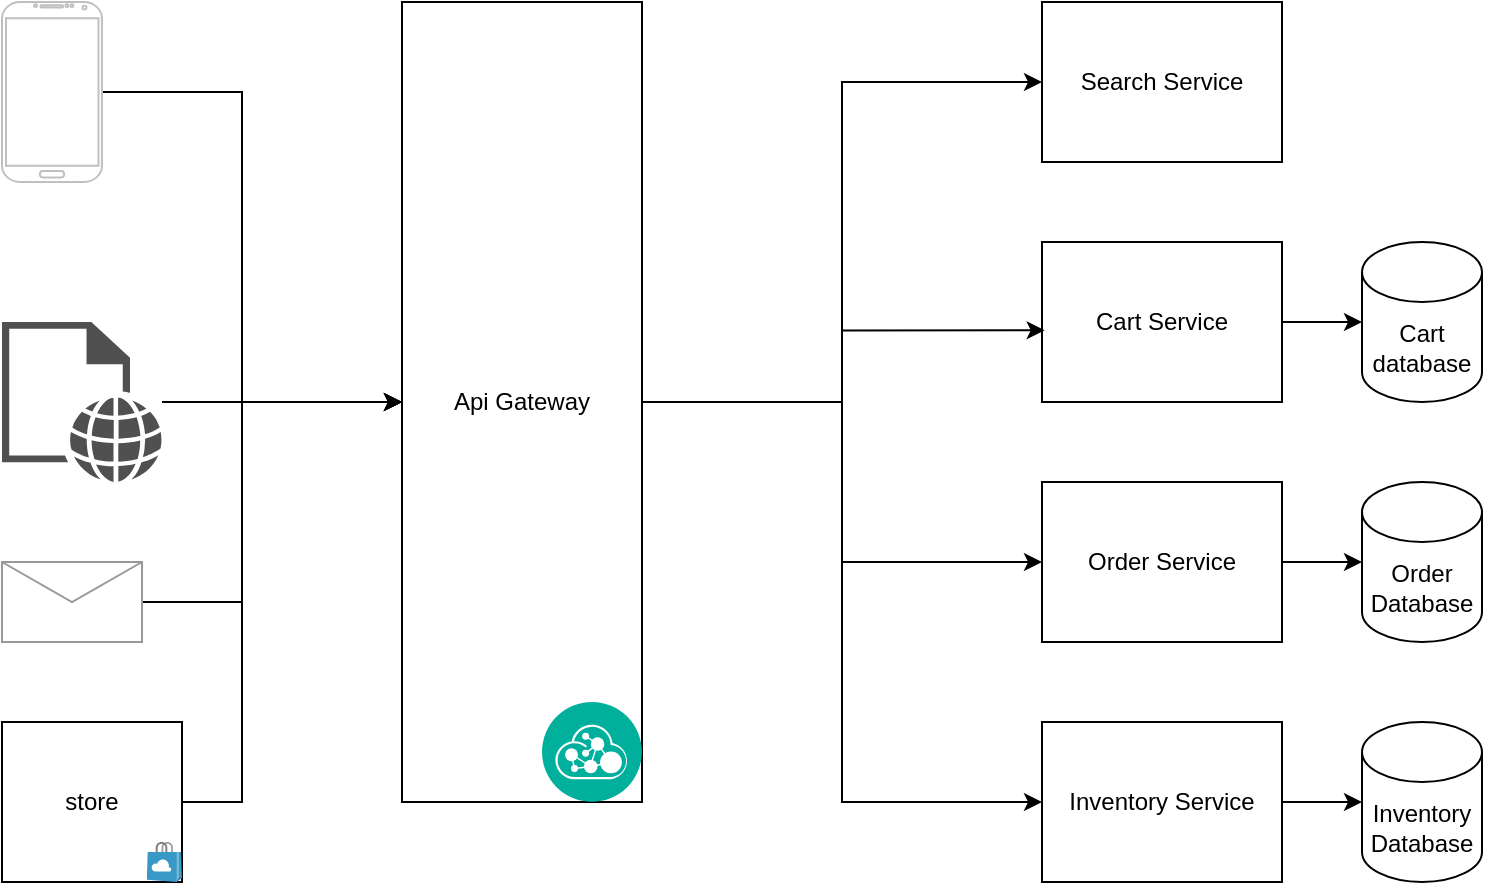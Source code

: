 <mxfile version="20.8.11"><diagram id="CQg-wOxo9z8m4y8fscg-" name="Page-1"><mxGraphModel dx="957" dy="453" grid="1" gridSize="10" guides="1" tooltips="1" connect="1" arrows="1" fold="1" page="1" pageScale="1" pageWidth="850" pageHeight="1100" math="0" shadow="0"><root><mxCell id="0"/><mxCell id="1" parent="0"/><mxCell id="PVXhRWR4k4kDQLP34nY1-30" value="" style="edgeStyle=orthogonalEdgeStyle;rounded=0;orthogonalLoop=1;jettySize=auto;html=1;" edge="1" parent="1" source="PVXhRWR4k4kDQLP34nY1-14" target="PVXhRWR4k4kDQLP34nY1-5"><mxGeometry relative="1" as="geometry"><Array as="points"><mxPoint x="160" y="85"/><mxPoint x="160" y="240"/></Array></mxGeometry></mxCell><UserObject label="" link="https://github.com/Klauswk/microservice-playgroundtree/main/android-app" id="PVXhRWR4k4kDQLP34nY1-14"><mxCell style="verticalLabelPosition=bottom;verticalAlign=top;html=1;shadow=0;dashed=0;strokeWidth=1;shape=mxgraph.android.phone2;strokeColor=#c0c0c0;" vertex="1" parent="1"><mxGeometry x="40" y="40" width="50" height="90" as="geometry"/></mxCell></UserObject><mxCell id="PVXhRWR4k4kDQLP34nY1-31" value="" style="edgeStyle=orthogonalEdgeStyle;rounded=0;orthogonalLoop=1;jettySize=auto;html=1;" edge="1" parent="1" source="PVXhRWR4k4kDQLP34nY1-22" target="PVXhRWR4k4kDQLP34nY1-5"><mxGeometry relative="1" as="geometry"/></mxCell><UserObject label="" link="https://github.com/Klauswk/microservice-playgroundtree/main/web-interface" id="PVXhRWR4k4kDQLP34nY1-22"><mxCell style="sketch=0;pointerEvents=1;shadow=0;dashed=0;html=1;strokeColor=none;fillColor=#505050;labelPosition=center;verticalLabelPosition=bottom;verticalAlign=top;outlineConnect=0;align=center;shape=mxgraph.office.concepts.web_page;" vertex="1" parent="1"><mxGeometry x="40" y="200" width="80" height="80" as="geometry"/></mxCell></UserObject><mxCell id="PVXhRWR4k4kDQLP34nY1-34" style="edgeStyle=orthogonalEdgeStyle;rounded=0;orthogonalLoop=1;jettySize=auto;html=1;entryX=0;entryY=0.5;entryDx=0;entryDy=0;" edge="1" parent="1" source="PVXhRWR4k4kDQLP34nY1-23" target="PVXhRWR4k4kDQLP34nY1-5"><mxGeometry relative="1" as="geometry"><Array as="points"><mxPoint x="160" y="340"/><mxPoint x="160" y="240"/></Array></mxGeometry></mxCell><mxCell id="PVXhRWR4k4kDQLP34nY1-23" value="" style="verticalLabelPosition=bottom;shadow=0;dashed=0;align=center;html=1;verticalAlign=top;strokeWidth=1;shape=mxgraph.mockup.misc.mail2;strokeColor=#999999;" vertex="1" parent="1"><mxGeometry x="40" y="320" width="70" height="40" as="geometry"/></mxCell><mxCell id="PVXhRWR4k4kDQLP34nY1-25" value="" style="group" vertex="1" connectable="0" parent="1"><mxGeometry x="40" y="400" width="90" height="80" as="geometry"/></mxCell><mxCell id="PVXhRWR4k4kDQLP34nY1-4" value="store" style="rounded=0;whiteSpace=wrap;html=1;" vertex="1" parent="PVXhRWR4k4kDQLP34nY1-25"><mxGeometry width="90" height="80" as="geometry"/></mxCell><mxCell id="PVXhRWR4k4kDQLP34nY1-24" value="" style="sketch=0;aspect=fixed;html=1;points=[];align=center;image;fontSize=12;image=img/lib/mscae/Store_Marketplace.svg;" vertex="1" parent="PVXhRWR4k4kDQLP34nY1-25"><mxGeometry x="72.4" y="60" width="17.6" height="20" as="geometry"/></mxCell><UserObject label="" link="https://github.com/Klauswk/microservice-playgroundtree/main/api-gateway" id="PVXhRWR4k4kDQLP34nY1-29"><mxCell style="group" vertex="1" connectable="0" parent="1"><mxGeometry x="240" y="40" width="120" height="400" as="geometry"/></mxCell></UserObject><UserObject label="Api Gateway" link="https://github.com/Klauswk/microservice-playgroundtree/main/api-server" linkTarget="_blank" id="PVXhRWR4k4kDQLP34nY1-5"><mxCell style="rounded=0;whiteSpace=wrap;html=1;" vertex="1" parent="PVXhRWR4k4kDQLP34nY1-29"><mxGeometry width="120" height="400" as="geometry"/></mxCell></UserObject><mxCell id="PVXhRWR4k4kDQLP34nY1-28" value="" style="aspect=fixed;perimeter=ellipsePerimeter;html=1;align=center;shadow=0;dashed=0;fontColor=#4277BB;labelBackgroundColor=#ffffff;fontSize=12;spacingTop=3;image;image=img/lib/ibm/management/api_management.svg;" vertex="1" parent="PVXhRWR4k4kDQLP34nY1-29"><mxGeometry x="70" y="350" width="50" height="50" as="geometry"/></mxCell><mxCell id="PVXhRWR4k4kDQLP34nY1-36" value="" style="edgeStyle=orthogonalEdgeStyle;rounded=0;orthogonalLoop=1;jettySize=auto;html=1;" edge="1" parent="1" source="PVXhRWR4k4kDQLP34nY1-4" target="PVXhRWR4k4kDQLP34nY1-5"><mxGeometry relative="1" as="geometry"><Array as="points"><mxPoint x="160" y="440"/><mxPoint x="160" y="240"/></Array></mxGeometry></mxCell><UserObject label="Search Service" link="https://github.com/Klauswk/microservice-playgroundtree/main/search-service" id="PVXhRWR4k4kDQLP34nY1-38"><mxCell style="rounded=0;whiteSpace=wrap;html=1;" vertex="1" parent="1"><mxGeometry x="560" y="40" width="120" height="80" as="geometry"/></mxCell></UserObject><mxCell id="PVXhRWR4k4kDQLP34nY1-53" value="" style="edgeStyle=orthogonalEdgeStyle;rounded=0;orthogonalLoop=1;jettySize=auto;html=1;" edge="1" parent="1" source="PVXhRWR4k4kDQLP34nY1-39" target="PVXhRWR4k4kDQLP34nY1-50"><mxGeometry relative="1" as="geometry"/></mxCell><UserObject label="Cart Service" link="https://github.com/Klauswk/microservice-playgroundtree/main/cart-service" id="PVXhRWR4k4kDQLP34nY1-39"><mxCell style="rounded=0;whiteSpace=wrap;html=1;" vertex="1" parent="1"><mxGeometry x="560" y="160" width="120" height="80" as="geometry"/></mxCell></UserObject><mxCell id="PVXhRWR4k4kDQLP34nY1-54" value="" style="edgeStyle=orthogonalEdgeStyle;rounded=0;orthogonalLoop=1;jettySize=auto;html=1;" edge="1" parent="1" source="PVXhRWR4k4kDQLP34nY1-40" target="PVXhRWR4k4kDQLP34nY1-51"><mxGeometry relative="1" as="geometry"/></mxCell><UserObject label="Order Service" link="https://github.com/Klauswk/microservice-playgroundtree/main/order-service" id="PVXhRWR4k4kDQLP34nY1-40"><mxCell style="rounded=0;whiteSpace=wrap;html=1;" vertex="1" parent="1"><mxGeometry x="560" y="280" width="120" height="80" as="geometry"/></mxCell></UserObject><mxCell id="PVXhRWR4k4kDQLP34nY1-55" value="" style="edgeStyle=orthogonalEdgeStyle;rounded=0;orthogonalLoop=1;jettySize=auto;html=1;" edge="1" parent="1" source="PVXhRWR4k4kDQLP34nY1-41" target="PVXhRWR4k4kDQLP34nY1-52"><mxGeometry relative="1" as="geometry"/></mxCell><UserObject label="Inventory Service" link="https://github.com/Klauswk/microservice-playgroundtree/main/inventory-service" id="PVXhRWR4k4kDQLP34nY1-41"><mxCell style="rounded=0;whiteSpace=wrap;html=1;" vertex="1" parent="1"><mxGeometry x="560" y="400" width="120" height="80" as="geometry"/></mxCell></UserObject><mxCell id="PVXhRWR4k4kDQLP34nY1-42" style="edgeStyle=orthogonalEdgeStyle;rounded=0;orthogonalLoop=1;jettySize=auto;html=1;entryX=0;entryY=0.5;entryDx=0;entryDy=0;" edge="1" parent="1" source="PVXhRWR4k4kDQLP34nY1-5" target="PVXhRWR4k4kDQLP34nY1-38"><mxGeometry relative="1" as="geometry"/></mxCell><mxCell id="PVXhRWR4k4kDQLP34nY1-47" style="edgeStyle=orthogonalEdgeStyle;rounded=0;orthogonalLoop=1;jettySize=auto;html=1;entryX=0.011;entryY=0.552;entryDx=0;entryDy=0;entryPerimeter=0;" edge="1" parent="1" source="PVXhRWR4k4kDQLP34nY1-5" target="PVXhRWR4k4kDQLP34nY1-39"><mxGeometry relative="1" as="geometry"/></mxCell><mxCell id="PVXhRWR4k4kDQLP34nY1-48" style="edgeStyle=orthogonalEdgeStyle;rounded=0;orthogonalLoop=1;jettySize=auto;html=1;entryX=0;entryY=0.5;entryDx=0;entryDy=0;" edge="1" parent="1" source="PVXhRWR4k4kDQLP34nY1-5" target="PVXhRWR4k4kDQLP34nY1-40"><mxGeometry relative="1" as="geometry"/></mxCell><mxCell id="PVXhRWR4k4kDQLP34nY1-49" style="edgeStyle=orthogonalEdgeStyle;rounded=0;orthogonalLoop=1;jettySize=auto;html=1;entryX=0;entryY=0.5;entryDx=0;entryDy=0;" edge="1" parent="1" source="PVXhRWR4k4kDQLP34nY1-5" target="PVXhRWR4k4kDQLP34nY1-41"><mxGeometry relative="1" as="geometry"/></mxCell><mxCell id="PVXhRWR4k4kDQLP34nY1-50" value="Cart database" style="shape=cylinder3;whiteSpace=wrap;html=1;boundedLbl=1;backgroundOutline=1;size=15;" vertex="1" parent="1"><mxGeometry x="720" y="160" width="60" height="80" as="geometry"/></mxCell><mxCell id="PVXhRWR4k4kDQLP34nY1-51" value="Order Database" style="shape=cylinder3;whiteSpace=wrap;html=1;boundedLbl=1;backgroundOutline=1;size=15;" vertex="1" parent="1"><mxGeometry x="720" y="280" width="60" height="80" as="geometry"/></mxCell><mxCell id="PVXhRWR4k4kDQLP34nY1-52" value="Inventory Database" style="shape=cylinder3;whiteSpace=wrap;html=1;boundedLbl=1;backgroundOutline=1;size=15;" vertex="1" parent="1"><mxGeometry x="720" y="400" width="60" height="80" as="geometry"/></mxCell></root></mxGraphModel></diagram></mxfile>